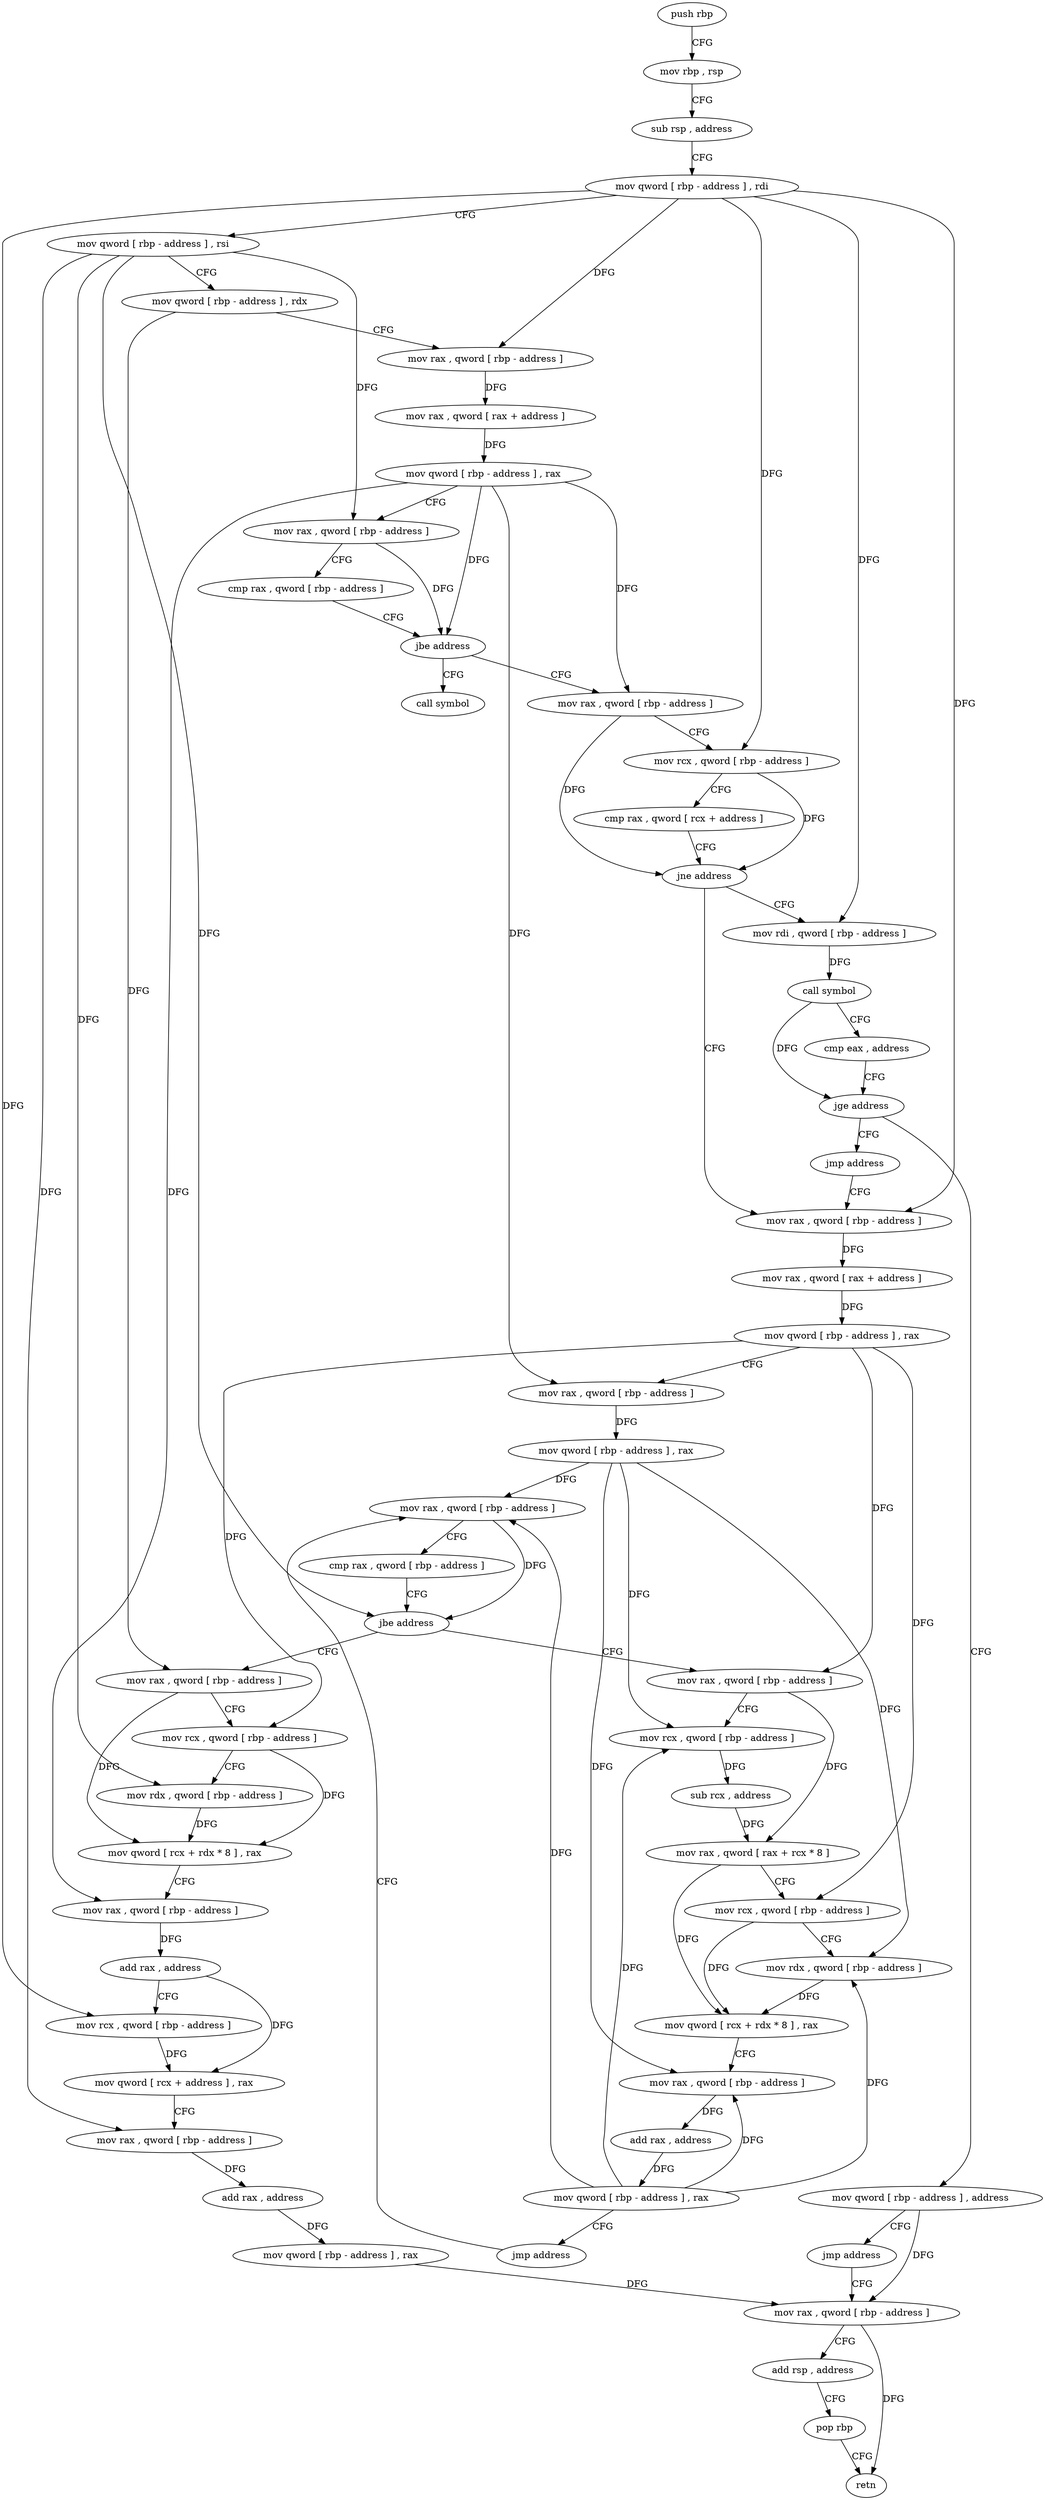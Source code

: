 digraph "func" {
"197040" [label = "push rbp" ]
"197041" [label = "mov rbp , rsp" ]
"197044" [label = "sub rsp , address" ]
"197048" [label = "mov qword [ rbp - address ] , rdi" ]
"197052" [label = "mov qword [ rbp - address ] , rsi" ]
"197056" [label = "mov qword [ rbp - address ] , rdx" ]
"197060" [label = "mov rax , qword [ rbp - address ]" ]
"197064" [label = "mov rax , qword [ rax + address ]" ]
"197068" [label = "mov qword [ rbp - address ] , rax" ]
"197072" [label = "mov rax , qword [ rbp - address ]" ]
"197076" [label = "cmp rax , qword [ rbp - address ]" ]
"197080" [label = "jbe address" ]
"197091" [label = "mov rax , qword [ rbp - address ]" ]
"197086" [label = "call symbol" ]
"197095" [label = "mov rcx , qword [ rbp - address ]" ]
"197099" [label = "cmp rax , qword [ rcx + address ]" ]
"197103" [label = "jne address" ]
"197145" [label = "mov rax , qword [ rbp - address ]" ]
"197109" [label = "mov rdi , qword [ rbp - address ]" ]
"197149" [label = "mov rax , qword [ rax + address ]" ]
"197153" [label = "mov qword [ rbp - address ] , rax" ]
"197157" [label = "mov rax , qword [ rbp - address ]" ]
"197161" [label = "mov qword [ rbp - address ] , rax" ]
"197165" [label = "mov rax , qword [ rbp - address ]" ]
"197113" [label = "call symbol" ]
"197118" [label = "cmp eax , address" ]
"197121" [label = "jge address" ]
"197140" [label = "jmp address" ]
"197127" [label = "mov qword [ rbp - address ] , address" ]
"197229" [label = "mov rax , qword [ rbp - address ]" ]
"197233" [label = "mov rcx , qword [ rbp - address ]" ]
"197237" [label = "mov rdx , qword [ rbp - address ]" ]
"197241" [label = "mov qword [ rcx + rdx * 8 ] , rax" ]
"197245" [label = "mov rax , qword [ rbp - address ]" ]
"197249" [label = "add rax , address" ]
"197255" [label = "mov rcx , qword [ rbp - address ]" ]
"197259" [label = "mov qword [ rcx + address ] , rax" ]
"197263" [label = "mov rax , qword [ rbp - address ]" ]
"197267" [label = "add rax , address" ]
"197273" [label = "mov qword [ rbp - address ] , rax" ]
"197277" [label = "mov rax , qword [ rbp - address ]" ]
"197179" [label = "mov rax , qword [ rbp - address ]" ]
"197183" [label = "mov rcx , qword [ rbp - address ]" ]
"197187" [label = "sub rcx , address" ]
"197194" [label = "mov rax , qword [ rax + rcx * 8 ]" ]
"197198" [label = "mov rcx , qword [ rbp - address ]" ]
"197202" [label = "mov rdx , qword [ rbp - address ]" ]
"197206" [label = "mov qword [ rcx + rdx * 8 ] , rax" ]
"197210" [label = "mov rax , qword [ rbp - address ]" ]
"197214" [label = "add rax , address" ]
"197220" [label = "mov qword [ rbp - address ] , rax" ]
"197224" [label = "jmp address" ]
"197135" [label = "jmp address" ]
"197169" [label = "cmp rax , qword [ rbp - address ]" ]
"197173" [label = "jbe address" ]
"197281" [label = "add rsp , address" ]
"197285" [label = "pop rbp" ]
"197286" [label = "retn" ]
"197040" -> "197041" [ label = "CFG" ]
"197041" -> "197044" [ label = "CFG" ]
"197044" -> "197048" [ label = "CFG" ]
"197048" -> "197052" [ label = "CFG" ]
"197048" -> "197060" [ label = "DFG" ]
"197048" -> "197095" [ label = "DFG" ]
"197048" -> "197145" [ label = "DFG" ]
"197048" -> "197109" [ label = "DFG" ]
"197048" -> "197255" [ label = "DFG" ]
"197052" -> "197056" [ label = "CFG" ]
"197052" -> "197072" [ label = "DFG" ]
"197052" -> "197173" [ label = "DFG" ]
"197052" -> "197237" [ label = "DFG" ]
"197052" -> "197263" [ label = "DFG" ]
"197056" -> "197060" [ label = "CFG" ]
"197056" -> "197229" [ label = "DFG" ]
"197060" -> "197064" [ label = "DFG" ]
"197064" -> "197068" [ label = "DFG" ]
"197068" -> "197072" [ label = "CFG" ]
"197068" -> "197080" [ label = "DFG" ]
"197068" -> "197091" [ label = "DFG" ]
"197068" -> "197157" [ label = "DFG" ]
"197068" -> "197245" [ label = "DFG" ]
"197072" -> "197076" [ label = "CFG" ]
"197072" -> "197080" [ label = "DFG" ]
"197076" -> "197080" [ label = "CFG" ]
"197080" -> "197091" [ label = "CFG" ]
"197080" -> "197086" [ label = "CFG" ]
"197091" -> "197095" [ label = "CFG" ]
"197091" -> "197103" [ label = "DFG" ]
"197095" -> "197099" [ label = "CFG" ]
"197095" -> "197103" [ label = "DFG" ]
"197099" -> "197103" [ label = "CFG" ]
"197103" -> "197145" [ label = "CFG" ]
"197103" -> "197109" [ label = "CFG" ]
"197145" -> "197149" [ label = "DFG" ]
"197109" -> "197113" [ label = "DFG" ]
"197149" -> "197153" [ label = "DFG" ]
"197153" -> "197157" [ label = "CFG" ]
"197153" -> "197233" [ label = "DFG" ]
"197153" -> "197179" [ label = "DFG" ]
"197153" -> "197198" [ label = "DFG" ]
"197157" -> "197161" [ label = "DFG" ]
"197161" -> "197165" [ label = "DFG" ]
"197161" -> "197183" [ label = "DFG" ]
"197161" -> "197202" [ label = "DFG" ]
"197161" -> "197210" [ label = "DFG" ]
"197165" -> "197169" [ label = "CFG" ]
"197165" -> "197173" [ label = "DFG" ]
"197113" -> "197118" [ label = "CFG" ]
"197113" -> "197121" [ label = "DFG" ]
"197118" -> "197121" [ label = "CFG" ]
"197121" -> "197140" [ label = "CFG" ]
"197121" -> "197127" [ label = "CFG" ]
"197140" -> "197145" [ label = "CFG" ]
"197127" -> "197135" [ label = "CFG" ]
"197127" -> "197277" [ label = "DFG" ]
"197229" -> "197233" [ label = "CFG" ]
"197229" -> "197241" [ label = "DFG" ]
"197233" -> "197237" [ label = "CFG" ]
"197233" -> "197241" [ label = "DFG" ]
"197237" -> "197241" [ label = "DFG" ]
"197241" -> "197245" [ label = "CFG" ]
"197245" -> "197249" [ label = "DFG" ]
"197249" -> "197255" [ label = "CFG" ]
"197249" -> "197259" [ label = "DFG" ]
"197255" -> "197259" [ label = "DFG" ]
"197259" -> "197263" [ label = "CFG" ]
"197263" -> "197267" [ label = "DFG" ]
"197267" -> "197273" [ label = "DFG" ]
"197273" -> "197277" [ label = "DFG" ]
"197277" -> "197281" [ label = "CFG" ]
"197277" -> "197286" [ label = "DFG" ]
"197179" -> "197183" [ label = "CFG" ]
"197179" -> "197194" [ label = "DFG" ]
"197183" -> "197187" [ label = "DFG" ]
"197187" -> "197194" [ label = "DFG" ]
"197194" -> "197198" [ label = "CFG" ]
"197194" -> "197206" [ label = "DFG" ]
"197198" -> "197202" [ label = "CFG" ]
"197198" -> "197206" [ label = "DFG" ]
"197202" -> "197206" [ label = "DFG" ]
"197206" -> "197210" [ label = "CFG" ]
"197210" -> "197214" [ label = "DFG" ]
"197214" -> "197220" [ label = "DFG" ]
"197220" -> "197224" [ label = "CFG" ]
"197220" -> "197165" [ label = "DFG" ]
"197220" -> "197183" [ label = "DFG" ]
"197220" -> "197202" [ label = "DFG" ]
"197220" -> "197210" [ label = "DFG" ]
"197224" -> "197165" [ label = "CFG" ]
"197135" -> "197277" [ label = "CFG" ]
"197169" -> "197173" [ label = "CFG" ]
"197173" -> "197229" [ label = "CFG" ]
"197173" -> "197179" [ label = "CFG" ]
"197281" -> "197285" [ label = "CFG" ]
"197285" -> "197286" [ label = "CFG" ]
}
